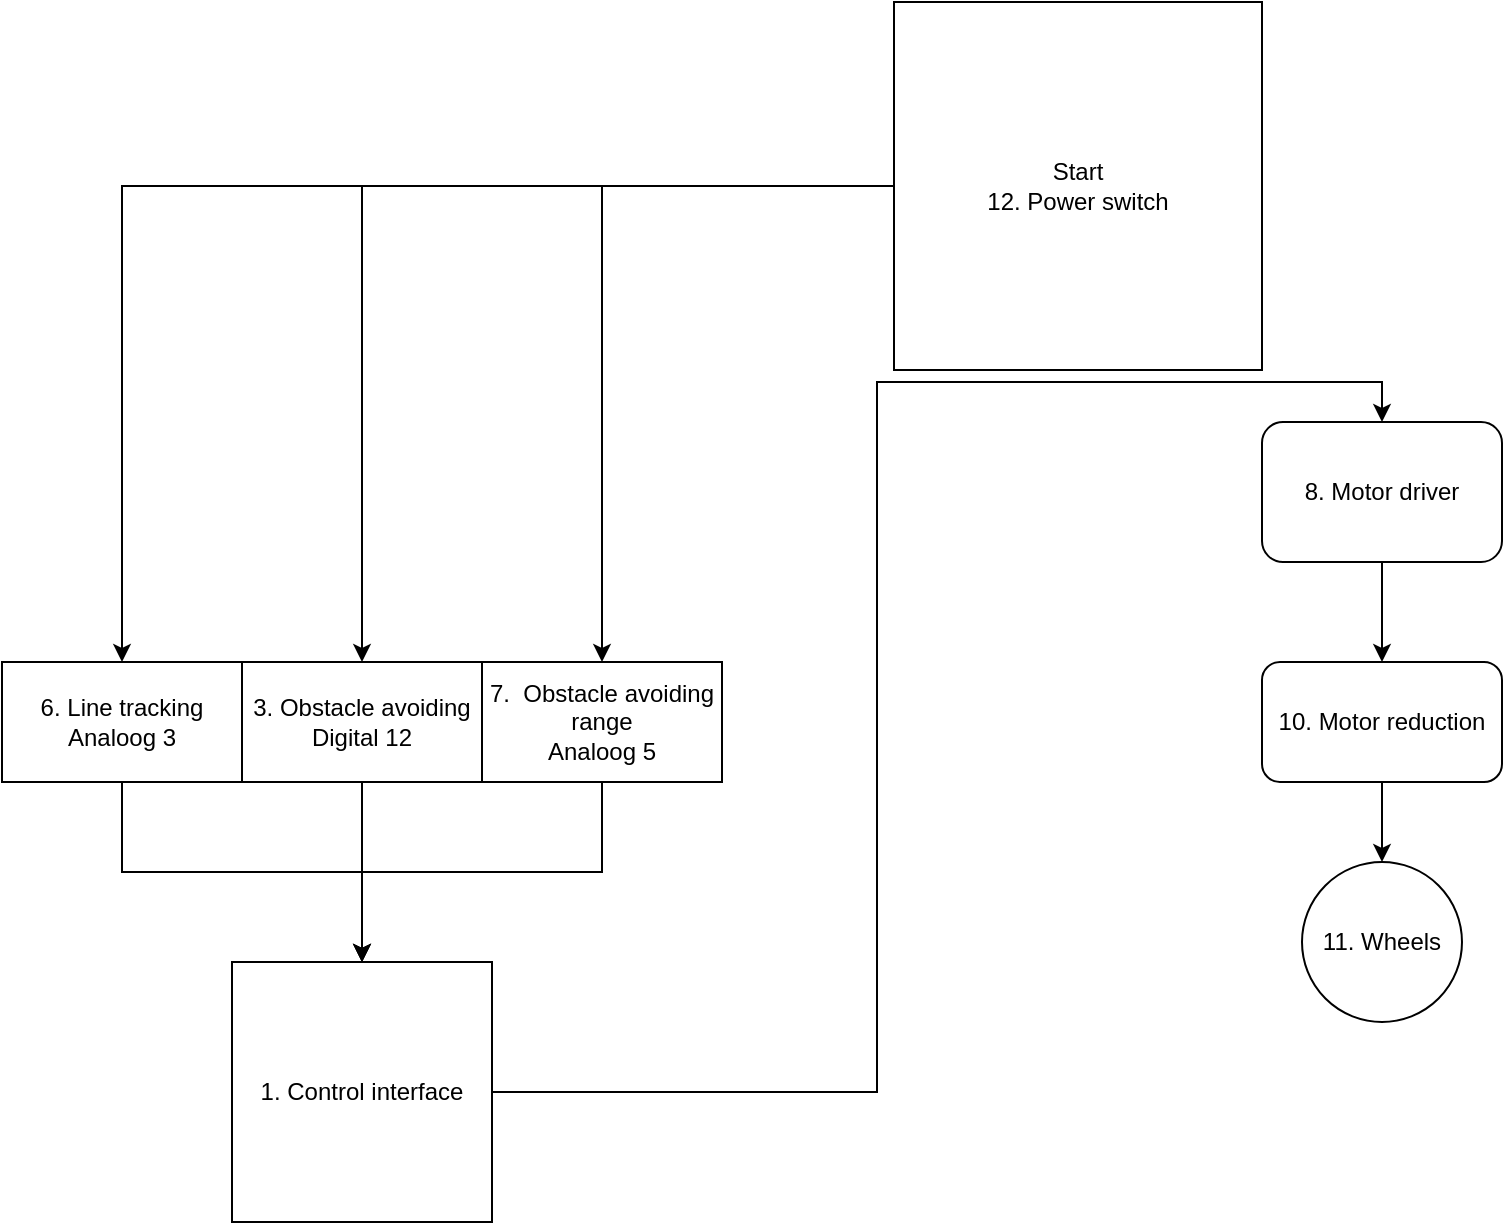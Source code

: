 <mxfile version="17.4.0" type="github">
  <diagram id="atjPza35tR8Q2ZRvLUmr" name="Page-1">
    <mxGraphModel dx="1426" dy="826" grid="1" gridSize="10" guides="1" tooltips="1" connect="1" arrows="1" fold="1" page="1" pageScale="1" pageWidth="827" pageHeight="1169" math="0" shadow="0">
      <root>
        <mxCell id="0" />
        <mxCell id="1" parent="0" />
        <mxCell id="jwgFXV7k5ryIXu8Y0rId-46" style="edgeStyle=orthogonalEdgeStyle;rounded=0;orthogonalLoop=1;jettySize=auto;html=1;entryX=0.5;entryY=0;entryDx=0;entryDy=0;" edge="1" parent="1" source="jwgFXV7k5ryIXu8Y0rId-26" target="jwgFXV7k5ryIXu8Y0rId-42">
          <mxGeometry relative="1" as="geometry" />
        </mxCell>
        <mxCell id="jwgFXV7k5ryIXu8Y0rId-26" value="3. Obstacle avoiding&lt;br&gt;Digital 12" style="rounded=0;whiteSpace=wrap;html=1;" vertex="1" parent="1">
          <mxGeometry x="120" y="610" width="120" height="60" as="geometry" />
        </mxCell>
        <mxCell id="jwgFXV7k5ryIXu8Y0rId-43" style="edgeStyle=orthogonalEdgeStyle;rounded=0;orthogonalLoop=1;jettySize=auto;html=1;entryX=0.5;entryY=0;entryDx=0;entryDy=0;" edge="1" parent="1" source="jwgFXV7k5ryIXu8Y0rId-27" target="jwgFXV7k5ryIXu8Y0rId-42">
          <mxGeometry relative="1" as="geometry" />
        </mxCell>
        <mxCell id="jwgFXV7k5ryIXu8Y0rId-27" value="6. Line tracking&lt;br&gt;Analoog 3" style="rounded=0;whiteSpace=wrap;html=1;" vertex="1" parent="1">
          <mxGeometry y="610" width="120" height="60" as="geometry" />
        </mxCell>
        <mxCell id="jwgFXV7k5ryIXu8Y0rId-34" style="edgeStyle=orthogonalEdgeStyle;rounded=0;orthogonalLoop=1;jettySize=auto;html=1;entryX=0.5;entryY=0;entryDx=0;entryDy=0;exitX=0;exitY=0.5;exitDx=0;exitDy=0;" edge="1" parent="1" source="jwgFXV7k5ryIXu8Y0rId-30" target="jwgFXV7k5ryIXu8Y0rId-27">
          <mxGeometry relative="1" as="geometry" />
        </mxCell>
        <mxCell id="jwgFXV7k5ryIXu8Y0rId-45" style="edgeStyle=orthogonalEdgeStyle;rounded=0;orthogonalLoop=1;jettySize=auto;html=1;entryX=0.5;entryY=0;entryDx=0;entryDy=0;" edge="1" parent="1" source="jwgFXV7k5ryIXu8Y0rId-28" target="jwgFXV7k5ryIXu8Y0rId-42">
          <mxGeometry relative="1" as="geometry" />
        </mxCell>
        <mxCell id="jwgFXV7k5ryIXu8Y0rId-28" value="7.&amp;nbsp; Obstacle avoiding range&lt;br&gt;Analoog 5" style="whiteSpace=wrap;html=1;" vertex="1" parent="1">
          <mxGeometry x="240" y="610" width="120" height="60" as="geometry" />
        </mxCell>
        <mxCell id="jwgFXV7k5ryIXu8Y0rId-38" style="edgeStyle=orthogonalEdgeStyle;rounded=0;orthogonalLoop=1;jettySize=auto;html=1;exitX=0.5;exitY=1;exitDx=0;exitDy=0;" edge="1" parent="1" source="jwgFXV7k5ryIXu8Y0rId-29" target="jwgFXV7k5ryIXu8Y0rId-37">
          <mxGeometry relative="1" as="geometry" />
        </mxCell>
        <mxCell id="jwgFXV7k5ryIXu8Y0rId-29" value="10. Motor reduction" style="rounded=1;whiteSpace=wrap;html=1;" vertex="1" parent="1">
          <mxGeometry x="630" y="610" width="120" height="60" as="geometry" />
        </mxCell>
        <mxCell id="jwgFXV7k5ryIXu8Y0rId-48" style="edgeStyle=orthogonalEdgeStyle;rounded=0;orthogonalLoop=1;jettySize=auto;html=1;" edge="1" parent="1" source="jwgFXV7k5ryIXu8Y0rId-30" target="jwgFXV7k5ryIXu8Y0rId-26">
          <mxGeometry relative="1" as="geometry" />
        </mxCell>
        <mxCell id="jwgFXV7k5ryIXu8Y0rId-50" style="edgeStyle=orthogonalEdgeStyle;rounded=0;orthogonalLoop=1;jettySize=auto;html=1;entryX=0.5;entryY=0;entryDx=0;entryDy=0;" edge="1" parent="1" source="jwgFXV7k5ryIXu8Y0rId-30" target="jwgFXV7k5ryIXu8Y0rId-28">
          <mxGeometry relative="1" as="geometry" />
        </mxCell>
        <mxCell id="jwgFXV7k5ryIXu8Y0rId-30" value="Start&lt;br&gt;12. Power switch" style="whiteSpace=wrap;html=1;aspect=fixed;" vertex="1" parent="1">
          <mxGeometry x="446" y="280" width="184" height="184" as="geometry" />
        </mxCell>
        <mxCell id="jwgFXV7k5ryIXu8Y0rId-37" value="11. Wheels" style="ellipse;whiteSpace=wrap;html=1;aspect=fixed;" vertex="1" parent="1">
          <mxGeometry x="650" y="710" width="80" height="80" as="geometry" />
        </mxCell>
        <mxCell id="jwgFXV7k5ryIXu8Y0rId-40" style="edgeStyle=orthogonalEdgeStyle;rounded=0;orthogonalLoop=1;jettySize=auto;html=1;" edge="1" parent="1" source="jwgFXV7k5ryIXu8Y0rId-39" target="jwgFXV7k5ryIXu8Y0rId-29">
          <mxGeometry relative="1" as="geometry" />
        </mxCell>
        <mxCell id="jwgFXV7k5ryIXu8Y0rId-39" value="8. Motor driver" style="rounded=1;whiteSpace=wrap;html=1;" vertex="1" parent="1">
          <mxGeometry x="630" y="490" width="120" height="70" as="geometry" />
        </mxCell>
        <mxCell id="jwgFXV7k5ryIXu8Y0rId-47" style="edgeStyle=orthogonalEdgeStyle;rounded=0;orthogonalLoop=1;jettySize=auto;html=1;entryX=0.5;entryY=0;entryDx=0;entryDy=0;" edge="1" parent="1" source="jwgFXV7k5ryIXu8Y0rId-42" target="jwgFXV7k5ryIXu8Y0rId-39">
          <mxGeometry relative="1" as="geometry" />
        </mxCell>
        <mxCell id="jwgFXV7k5ryIXu8Y0rId-42" value="1. Control interface" style="whiteSpace=wrap;html=1;aspect=fixed;" vertex="1" parent="1">
          <mxGeometry x="115" y="760" width="130" height="130" as="geometry" />
        </mxCell>
      </root>
    </mxGraphModel>
  </diagram>
</mxfile>
